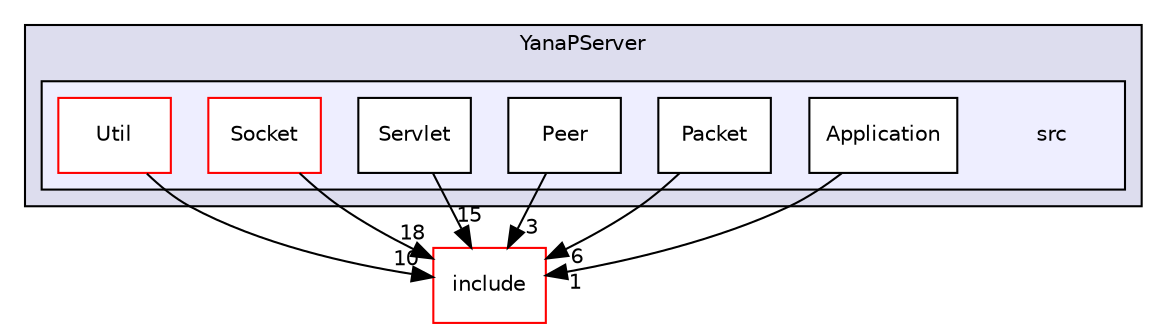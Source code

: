 digraph "src" {
  compound=true
  node [ fontsize="10", fontname="Helvetica"];
  edge [ labelfontsize="10", labelfontname="Helvetica"];
  subgraph clusterdir_2a67cf3891460988a2f6e9d0adb34c1b {
    graph [ bgcolor="#ddddee", pencolor="black", label="YanaPServer" fontname="Helvetica", fontsize="10", URL="dir_2a67cf3891460988a2f6e9d0adb34c1b.html"]
  subgraph clusterdir_d3924472b33160d95742d2f59c12a805 {
    graph [ bgcolor="#eeeeff", pencolor="black", label="" URL="dir_d3924472b33160d95742d2f59c12a805.html"];
    dir_d3924472b33160d95742d2f59c12a805 [shape=plaintext label="src"];
    dir_f67b9689050bc4b16cc8d5793c60679e [shape=box label="Application" color="black" fillcolor="white" style="filled" URL="dir_f67b9689050bc4b16cc8d5793c60679e.html"];
    dir_4617af3d8f6da95bdd65c41966a5ad1f [shape=box label="Packet" color="black" fillcolor="white" style="filled" URL="dir_4617af3d8f6da95bdd65c41966a5ad1f.html"];
    dir_bc5cd753996e8d8354a20e74fdde81c7 [shape=box label="Peer" color="black" fillcolor="white" style="filled" URL="dir_bc5cd753996e8d8354a20e74fdde81c7.html"];
    dir_b9e38c21097fb477d114ce42b272efe9 [shape=box label="Servlet" color="black" fillcolor="white" style="filled" URL="dir_b9e38c21097fb477d114ce42b272efe9.html"];
    dir_78a46aebee523f82eaa1914ec973ef8a [shape=box label="Socket" color="red" fillcolor="white" style="filled" URL="dir_78a46aebee523f82eaa1914ec973ef8a.html"];
    dir_df2537d39dea1af86fde1216d629bf15 [shape=box label="Util" color="red" fillcolor="white" style="filled" URL="dir_df2537d39dea1af86fde1216d629bf15.html"];
  }
  }
  dir_bac11a0200f3b99801364ef40513dc7d [shape=box label="include" fillcolor="white" style="filled" color="red" URL="dir_bac11a0200f3b99801364ef40513dc7d.html"];
  dir_bc5cd753996e8d8354a20e74fdde81c7->dir_bac11a0200f3b99801364ef40513dc7d [headlabel="3", labeldistance=1.5 headhref="dir_000021_000003.html"];
  dir_b9e38c21097fb477d114ce42b272efe9->dir_bac11a0200f3b99801364ef40513dc7d [headlabel="15", labeldistance=1.5 headhref="dir_000010_000003.html"];
  dir_f67b9689050bc4b16cc8d5793c60679e->dir_bac11a0200f3b99801364ef40513dc7d [headlabel="1", labeldistance=1.5 headhref="dir_000002_000003.html"];
  dir_df2537d39dea1af86fde1216d629bf15->dir_bac11a0200f3b99801364ef40513dc7d [headlabel="10", labeldistance=1.5 headhref="dir_000006_000003.html"];
  dir_78a46aebee523f82eaa1914ec973ef8a->dir_bac11a0200f3b99801364ef40513dc7d [headlabel="18", labeldistance=1.5 headhref="dir_000012_000003.html"];
  dir_4617af3d8f6da95bdd65c41966a5ad1f->dir_bac11a0200f3b99801364ef40513dc7d [headlabel="6", labeldistance=1.5 headhref="dir_000020_000003.html"];
}
